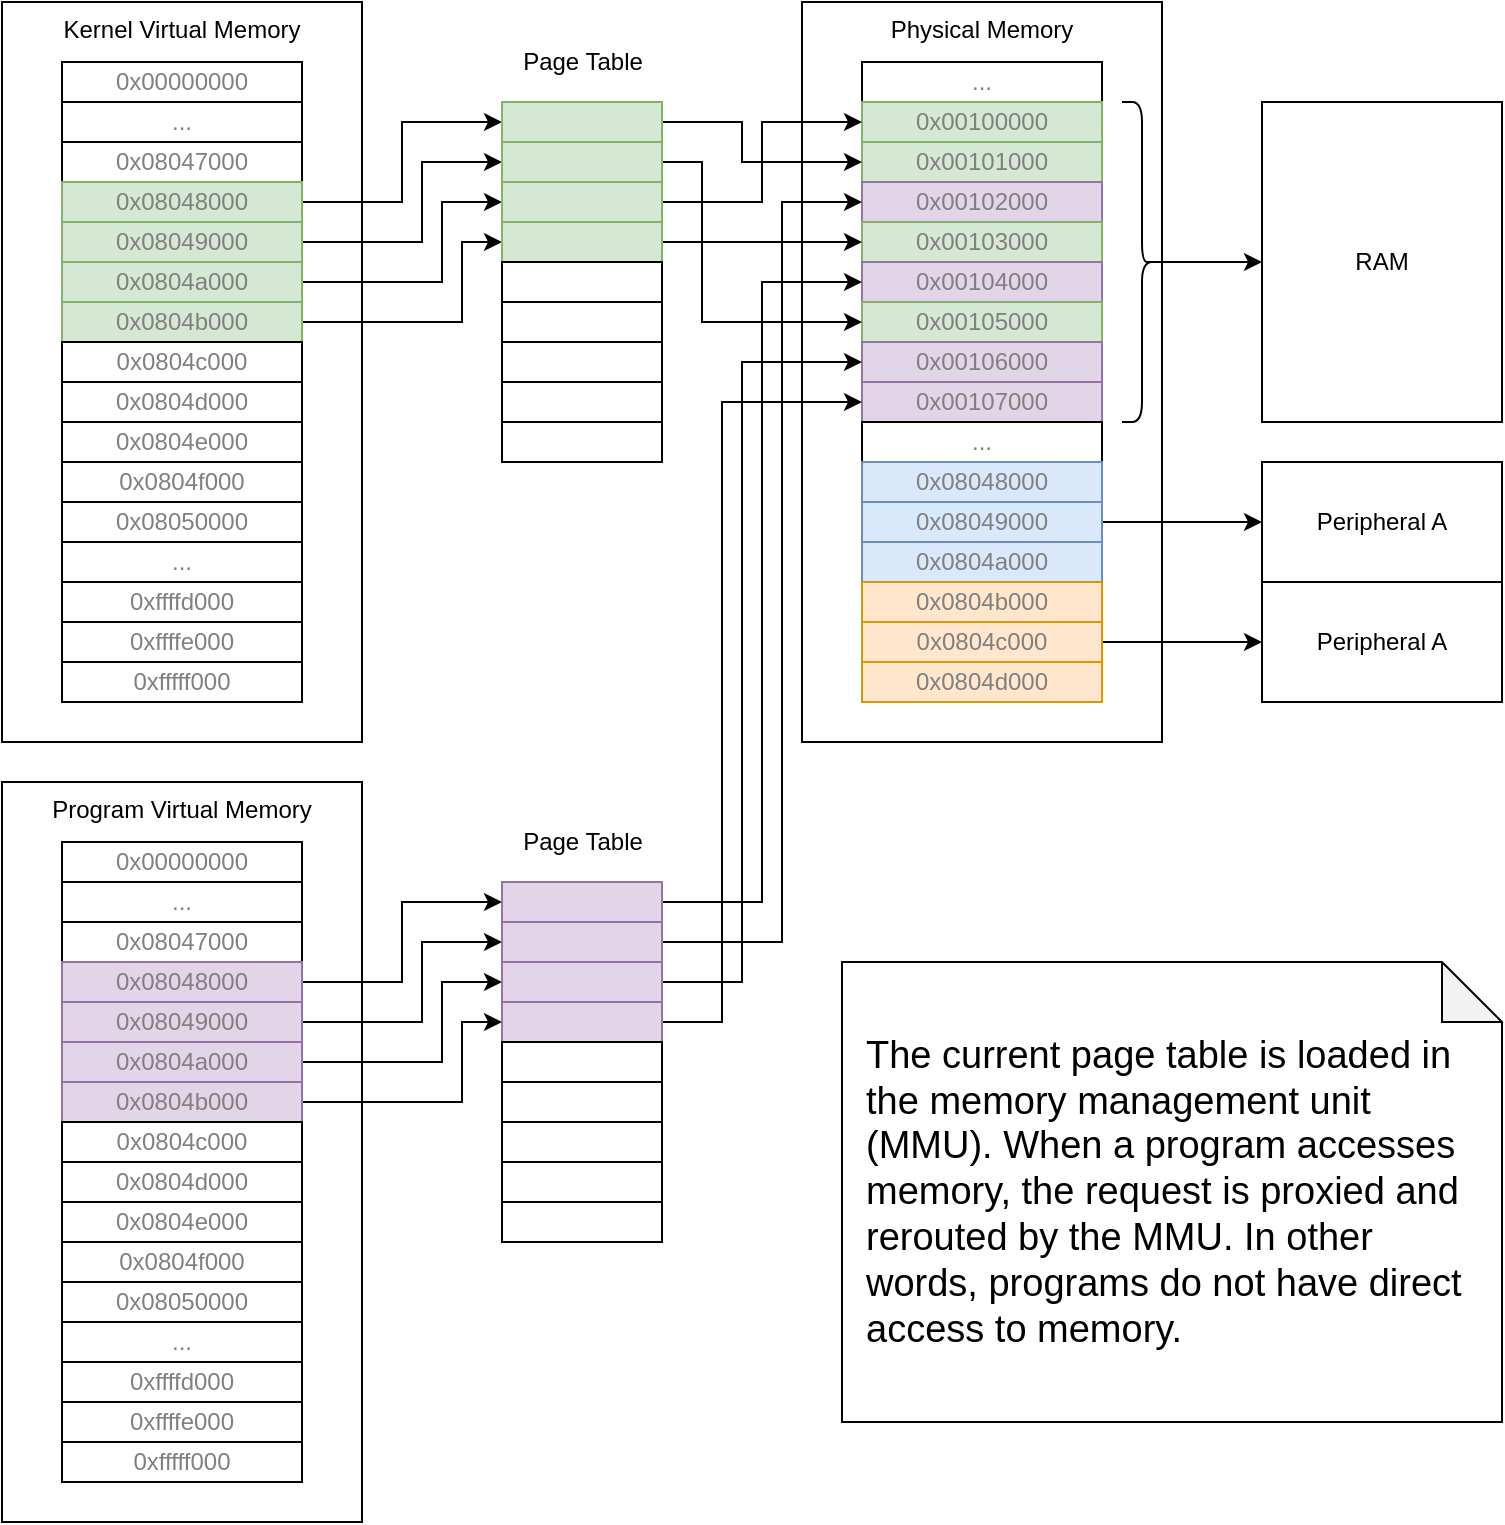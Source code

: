 <mxfile version="14.5.1" type="device"><diagram id="558RtdgoMr4aKJD9-32p" name="Page-1"><mxGraphModel dx="1086" dy="960" grid="1" gridSize="10" guides="1" tooltips="1" connect="1" arrows="1" fold="1" page="1" pageScale="1" pageWidth="850" pageHeight="1100" math="0" shadow="0"><root><mxCell id="0"/><mxCell id="1" parent="0"/><mxCell id="YCdUTEBRLjC4YjcyD9-x-17" value="Kernel Virtual Memory" style="rounded=0;whiteSpace=wrap;html=1;verticalAlign=top;" vertex="1" parent="1"><mxGeometry x="40" y="40" width="180" height="370" as="geometry"/></mxCell><mxCell id="YCdUTEBRLjC4YjcyD9-x-1" value="0x00000000" style="rounded=0;whiteSpace=wrap;html=1;fontColor=#808080;" vertex="1" parent="1"><mxGeometry x="70" y="70" width="120" height="20" as="geometry"/></mxCell><mxCell id="YCdUTEBRLjC4YjcyD9-x-2" value="..." style="rounded=0;whiteSpace=wrap;html=1;fontColor=#808080;" vertex="1" parent="1"><mxGeometry x="70" y="90" width="120" height="20" as="geometry"/></mxCell><mxCell id="YCdUTEBRLjC4YjcyD9-x-3" value="0x08047000" style="rounded=0;whiteSpace=wrap;html=1;fontColor=#808080;" vertex="1" parent="1"><mxGeometry x="70" y="110" width="120" height="20" as="geometry"/></mxCell><mxCell id="YCdUTEBRLjC4YjcyD9-x-98" style="edgeStyle=orthogonalEdgeStyle;rounded=0;orthogonalLoop=1;jettySize=auto;html=1;exitX=1;exitY=0.5;exitDx=0;exitDy=0;entryX=0;entryY=0.5;entryDx=0;entryDy=0;" edge="1" parent="1" source="YCdUTEBRLjC4YjcyD9-x-4" target="YCdUTEBRLjC4YjcyD9-x-35"><mxGeometry relative="1" as="geometry"><Array as="points"><mxPoint x="240" y="140"/><mxPoint x="240" y="100"/></Array></mxGeometry></mxCell><mxCell id="YCdUTEBRLjC4YjcyD9-x-4" value="0x08048000" style="rounded=0;whiteSpace=wrap;html=1;fillColor=#d5e8d4;strokeColor=#82b366;fontColor=#808080;" vertex="1" parent="1"><mxGeometry x="70" y="130" width="120" height="20" as="geometry"/></mxCell><mxCell id="YCdUTEBRLjC4YjcyD9-x-99" style="edgeStyle=orthogonalEdgeStyle;rounded=0;orthogonalLoop=1;jettySize=auto;html=1;exitX=1;exitY=0.5;exitDx=0;exitDy=0;entryX=0;entryY=0.5;entryDx=0;entryDy=0;" edge="1" parent="1" source="YCdUTEBRLjC4YjcyD9-x-5" target="YCdUTEBRLjC4YjcyD9-x-36"><mxGeometry relative="1" as="geometry"><Array as="points"><mxPoint x="250" y="160"/><mxPoint x="250" y="120"/></Array></mxGeometry></mxCell><mxCell id="YCdUTEBRLjC4YjcyD9-x-5" value="0x08049000" style="rounded=0;whiteSpace=wrap;html=1;fillColor=#d5e8d4;strokeColor=#82b366;fontColor=#808080;" vertex="1" parent="1"><mxGeometry x="70" y="150" width="120" height="20" as="geometry"/></mxCell><mxCell id="YCdUTEBRLjC4YjcyD9-x-100" style="edgeStyle=orthogonalEdgeStyle;rounded=0;orthogonalLoop=1;jettySize=auto;html=1;exitX=1;exitY=0.5;exitDx=0;exitDy=0;entryX=0;entryY=0.5;entryDx=0;entryDy=0;" edge="1" parent="1" source="YCdUTEBRLjC4YjcyD9-x-6" target="YCdUTEBRLjC4YjcyD9-x-37"><mxGeometry relative="1" as="geometry"><Array as="points"><mxPoint x="260" y="180"/><mxPoint x="260" y="140"/></Array></mxGeometry></mxCell><mxCell id="YCdUTEBRLjC4YjcyD9-x-6" value="0x0804a000" style="rounded=0;whiteSpace=wrap;html=1;fillColor=#d5e8d4;strokeColor=#82b366;fontColor=#808080;" vertex="1" parent="1"><mxGeometry x="70" y="170" width="120" height="20" as="geometry"/></mxCell><mxCell id="YCdUTEBRLjC4YjcyD9-x-101" style="edgeStyle=orthogonalEdgeStyle;rounded=0;orthogonalLoop=1;jettySize=auto;html=1;exitX=1;exitY=0.5;exitDx=0;exitDy=0;entryX=0;entryY=0.5;entryDx=0;entryDy=0;" edge="1" parent="1" source="YCdUTEBRLjC4YjcyD9-x-7" target="YCdUTEBRLjC4YjcyD9-x-38"><mxGeometry relative="1" as="geometry"><Array as="points"><mxPoint x="270" y="200"/><mxPoint x="270" y="160"/></Array></mxGeometry></mxCell><mxCell id="YCdUTEBRLjC4YjcyD9-x-7" value="0x0804b000" style="rounded=0;whiteSpace=wrap;html=1;fillColor=#d5e8d4;strokeColor=#82b366;fontColor=#808080;" vertex="1" parent="1"><mxGeometry x="70" y="190" width="120" height="20" as="geometry"/></mxCell><mxCell id="YCdUTEBRLjC4YjcyD9-x-8" value="0x0804c000" style="rounded=0;whiteSpace=wrap;html=1;fontColor=#808080;" vertex="1" parent="1"><mxGeometry x="70" y="210" width="120" height="20" as="geometry"/></mxCell><mxCell id="YCdUTEBRLjC4YjcyD9-x-9" value="0x0804d000" style="rounded=0;whiteSpace=wrap;html=1;fontColor=#808080;" vertex="1" parent="1"><mxGeometry x="70" y="230" width="120" height="20" as="geometry"/></mxCell><mxCell id="YCdUTEBRLjC4YjcyD9-x-10" value="0x0804e000" style="rounded=0;whiteSpace=wrap;html=1;fontColor=#808080;" vertex="1" parent="1"><mxGeometry x="70" y="250" width="120" height="20" as="geometry"/></mxCell><mxCell id="YCdUTEBRLjC4YjcyD9-x-11" value="0x0804f000" style="rounded=0;whiteSpace=wrap;html=1;fontColor=#808080;" vertex="1" parent="1"><mxGeometry x="70" y="270" width="120" height="20" as="geometry"/></mxCell><mxCell id="YCdUTEBRLjC4YjcyD9-x-12" value="0x08050000" style="rounded=0;whiteSpace=wrap;html=1;fontColor=#808080;" vertex="1" parent="1"><mxGeometry x="70" y="290" width="120" height="20" as="geometry"/></mxCell><mxCell id="YCdUTEBRLjC4YjcyD9-x-13" value="..." style="rounded=0;whiteSpace=wrap;html=1;fontColor=#808080;" vertex="1" parent="1"><mxGeometry x="70" y="310" width="120" height="20" as="geometry"/></mxCell><mxCell id="YCdUTEBRLjC4YjcyD9-x-14" value="0xffffd000" style="rounded=0;whiteSpace=wrap;html=1;fontColor=#808080;" vertex="1" parent="1"><mxGeometry x="70" y="330" width="120" height="20" as="geometry"/></mxCell><mxCell id="YCdUTEBRLjC4YjcyD9-x-15" value="0xffffe000" style="rounded=0;whiteSpace=wrap;html=1;fontColor=#808080;" vertex="1" parent="1"><mxGeometry x="70" y="350" width="120" height="20" as="geometry"/></mxCell><mxCell id="YCdUTEBRLjC4YjcyD9-x-16" value="0xfffff000" style="rounded=0;whiteSpace=wrap;html=1;fontColor=#808080;" vertex="1" parent="1"><mxGeometry x="70" y="370" width="120" height="20" as="geometry"/></mxCell><mxCell id="YCdUTEBRLjC4YjcyD9-x-18" value="Physical Memory" style="rounded=0;whiteSpace=wrap;html=1;verticalAlign=top;" vertex="1" parent="1"><mxGeometry x="440" y="40" width="180" height="370" as="geometry"/></mxCell><mxCell id="YCdUTEBRLjC4YjcyD9-x-19" value="..." style="rounded=0;whiteSpace=wrap;html=1;fontColor=#808080;" vertex="1" parent="1"><mxGeometry x="470" y="70" width="120" height="20" as="geometry"/></mxCell><mxCell id="YCdUTEBRLjC4YjcyD9-x-20" value="0x00100000" style="rounded=0;whiteSpace=wrap;html=1;fillColor=#d5e8d4;strokeColor=#82b366;fontColor=#808080;" vertex="1" parent="1"><mxGeometry x="470" y="90" width="120" height="20" as="geometry"/></mxCell><mxCell id="YCdUTEBRLjC4YjcyD9-x-21" value="0x00101000" style="rounded=0;whiteSpace=wrap;html=1;fillColor=#d5e8d4;strokeColor=#82b366;fontColor=#808080;" vertex="1" parent="1"><mxGeometry x="470" y="110" width="120" height="20" as="geometry"/></mxCell><mxCell id="YCdUTEBRLjC4YjcyD9-x-22" value="0x00102000" style="rounded=0;whiteSpace=wrap;html=1;fillColor=#e1d5e7;strokeColor=#9673a6;fontColor=#808080;" vertex="1" parent="1"><mxGeometry x="470" y="130" width="120" height="20" as="geometry"/></mxCell><mxCell id="YCdUTEBRLjC4YjcyD9-x-23" value="0x00103000" style="rounded=0;whiteSpace=wrap;html=1;fillColor=#d5e8d4;strokeColor=#82b366;fontColor=#808080;" vertex="1" parent="1"><mxGeometry x="470" y="150" width="120" height="20" as="geometry"/></mxCell><mxCell id="YCdUTEBRLjC4YjcyD9-x-24" value="0x00104000" style="rounded=0;whiteSpace=wrap;html=1;fillColor=#e1d5e7;strokeColor=#9673a6;fontColor=#808080;" vertex="1" parent="1"><mxGeometry x="470" y="170" width="120" height="20" as="geometry"/></mxCell><mxCell id="YCdUTEBRLjC4YjcyD9-x-25" value="0x00105000" style="rounded=0;whiteSpace=wrap;html=1;fillColor=#d5e8d4;strokeColor=#82b366;fontColor=#808080;" vertex="1" parent="1"><mxGeometry x="470" y="190" width="120" height="20" as="geometry"/></mxCell><mxCell id="YCdUTEBRLjC4YjcyD9-x-26" value="0x00106000" style="rounded=0;whiteSpace=wrap;html=1;fillColor=#e1d5e7;strokeColor=#9673a6;fontColor=#808080;" vertex="1" parent="1"><mxGeometry x="470" y="210" width="120" height="20" as="geometry"/></mxCell><mxCell id="YCdUTEBRLjC4YjcyD9-x-27" value="0x00107000" style="rounded=0;whiteSpace=wrap;html=1;fillColor=#e1d5e7;strokeColor=#9673a6;fontColor=#808080;" vertex="1" parent="1"><mxGeometry x="470" y="230" width="120" height="20" as="geometry"/></mxCell><mxCell id="YCdUTEBRLjC4YjcyD9-x-28" value="..." style="rounded=0;whiteSpace=wrap;html=1;fontColor=#808080;" vertex="1" parent="1"><mxGeometry x="470" y="250" width="120" height="20" as="geometry"/></mxCell><mxCell id="YCdUTEBRLjC4YjcyD9-x-29" value="0x08048000" style="rounded=0;whiteSpace=wrap;html=1;fillColor=#dae8fc;strokeColor=#6c8ebf;fontColor=#808080;" vertex="1" parent="1"><mxGeometry x="470" y="270" width="120" height="20" as="geometry"/></mxCell><mxCell id="YCdUTEBRLjC4YjcyD9-x-97" style="edgeStyle=orthogonalEdgeStyle;rounded=0;orthogonalLoop=1;jettySize=auto;html=1;exitX=1;exitY=0.5;exitDx=0;exitDy=0;entryX=0;entryY=0.5;entryDx=0;entryDy=0;" edge="1" parent="1" source="YCdUTEBRLjC4YjcyD9-x-30" target="YCdUTEBRLjC4YjcyD9-x-68"><mxGeometry relative="1" as="geometry"/></mxCell><mxCell id="YCdUTEBRLjC4YjcyD9-x-30" value="0x08049000" style="rounded=0;whiteSpace=wrap;html=1;fillColor=#dae8fc;strokeColor=#6c8ebf;fontColor=#808080;" vertex="1" parent="1"><mxGeometry x="470" y="290" width="120" height="20" as="geometry"/></mxCell><mxCell id="YCdUTEBRLjC4YjcyD9-x-31" value="0x0804a000" style="rounded=0;whiteSpace=wrap;html=1;fillColor=#dae8fc;strokeColor=#6c8ebf;fontColor=#808080;" vertex="1" parent="1"><mxGeometry x="470" y="310" width="120" height="20" as="geometry"/></mxCell><mxCell id="YCdUTEBRLjC4YjcyD9-x-32" value="0x0804b000" style="rounded=0;whiteSpace=wrap;html=1;fillColor=#ffe6cc;strokeColor=#d79b00;fontColor=#808080;" vertex="1" parent="1"><mxGeometry x="470" y="330" width="120" height="20" as="geometry"/></mxCell><mxCell id="YCdUTEBRLjC4YjcyD9-x-96" style="edgeStyle=orthogonalEdgeStyle;rounded=0;orthogonalLoop=1;jettySize=auto;html=1;exitX=1;exitY=0.5;exitDx=0;exitDy=0;entryX=0;entryY=0.5;entryDx=0;entryDy=0;" edge="1" parent="1" source="YCdUTEBRLjC4YjcyD9-x-33" target="YCdUTEBRLjC4YjcyD9-x-69"><mxGeometry relative="1" as="geometry"/></mxCell><mxCell id="YCdUTEBRLjC4YjcyD9-x-33" value="0x0804c000" style="rounded=0;whiteSpace=wrap;html=1;fillColor=#ffe6cc;strokeColor=#d79b00;fontColor=#808080;" vertex="1" parent="1"><mxGeometry x="470" y="350" width="120" height="20" as="geometry"/></mxCell><mxCell id="YCdUTEBRLjC4YjcyD9-x-34" value="0x0804d000" style="rounded=0;whiteSpace=wrap;html=1;fillColor=#ffe6cc;strokeColor=#d79b00;fontColor=#808080;" vertex="1" parent="1"><mxGeometry x="470" y="370" width="120" height="20" as="geometry"/></mxCell><mxCell id="YCdUTEBRLjC4YjcyD9-x-102" style="edgeStyle=orthogonalEdgeStyle;rounded=0;orthogonalLoop=1;jettySize=auto;html=1;exitX=1;exitY=0.5;exitDx=0;exitDy=0;entryX=0;entryY=0.5;entryDx=0;entryDy=0;" edge="1" parent="1" source="YCdUTEBRLjC4YjcyD9-x-35" target="YCdUTEBRLjC4YjcyD9-x-21"><mxGeometry relative="1" as="geometry"><Array as="points"><mxPoint x="410" y="100"/><mxPoint x="410" y="120"/></Array></mxGeometry></mxCell><mxCell id="YCdUTEBRLjC4YjcyD9-x-35" value="" style="rounded=0;whiteSpace=wrap;html=1;fillColor=#d5e8d4;strokeColor=#82b366;" vertex="1" parent="1"><mxGeometry x="290" y="90" width="80" height="20" as="geometry"/></mxCell><mxCell id="YCdUTEBRLjC4YjcyD9-x-103" style="edgeStyle=orthogonalEdgeStyle;rounded=0;orthogonalLoop=1;jettySize=auto;html=1;exitX=1;exitY=0.5;exitDx=0;exitDy=0;entryX=0;entryY=0.5;entryDx=0;entryDy=0;" edge="1" parent="1" source="YCdUTEBRLjC4YjcyD9-x-36" target="YCdUTEBRLjC4YjcyD9-x-25"><mxGeometry relative="1" as="geometry"><Array as="points"><mxPoint x="390" y="120"/><mxPoint x="390" y="200"/></Array></mxGeometry></mxCell><mxCell id="YCdUTEBRLjC4YjcyD9-x-36" value="" style="rounded=0;whiteSpace=wrap;html=1;fillColor=#d5e8d4;strokeColor=#82b366;" vertex="1" parent="1"><mxGeometry x="290" y="110" width="80" height="20" as="geometry"/></mxCell><mxCell id="YCdUTEBRLjC4YjcyD9-x-111" style="edgeStyle=orthogonalEdgeStyle;rounded=0;orthogonalLoop=1;jettySize=auto;html=1;exitX=1;exitY=0.5;exitDx=0;exitDy=0;entryX=0;entryY=0.5;entryDx=0;entryDy=0;" edge="1" parent="1" source="YCdUTEBRLjC4YjcyD9-x-37" target="YCdUTEBRLjC4YjcyD9-x-20"><mxGeometry relative="1" as="geometry"/></mxCell><mxCell id="YCdUTEBRLjC4YjcyD9-x-37" value="" style="rounded=0;whiteSpace=wrap;html=1;fillColor=#d5e8d4;strokeColor=#82b366;" vertex="1" parent="1"><mxGeometry x="290" y="130" width="80" height="20" as="geometry"/></mxCell><mxCell id="YCdUTEBRLjC4YjcyD9-x-110" style="edgeStyle=orthogonalEdgeStyle;rounded=0;orthogonalLoop=1;jettySize=auto;html=1;exitX=1;exitY=0.5;exitDx=0;exitDy=0;entryX=0;entryY=0.5;entryDx=0;entryDy=0;" edge="1" parent="1" source="YCdUTEBRLjC4YjcyD9-x-38" target="YCdUTEBRLjC4YjcyD9-x-23"><mxGeometry relative="1" as="geometry"/></mxCell><mxCell id="YCdUTEBRLjC4YjcyD9-x-38" value="" style="rounded=0;whiteSpace=wrap;html=1;fillColor=#d5e8d4;strokeColor=#82b366;" vertex="1" parent="1"><mxGeometry x="290" y="150" width="80" height="20" as="geometry"/></mxCell><mxCell id="YCdUTEBRLjC4YjcyD9-x-39" value="" style="rounded=0;whiteSpace=wrap;html=1;" vertex="1" parent="1"><mxGeometry x="290" y="170" width="80" height="20" as="geometry"/></mxCell><mxCell id="YCdUTEBRLjC4YjcyD9-x-40" value="" style="rounded=0;whiteSpace=wrap;html=1;" vertex="1" parent="1"><mxGeometry x="290" y="190" width="80" height="20" as="geometry"/></mxCell><mxCell id="YCdUTEBRLjC4YjcyD9-x-41" value="" style="rounded=0;whiteSpace=wrap;html=1;" vertex="1" parent="1"><mxGeometry x="290" y="210" width="80" height="20" as="geometry"/></mxCell><mxCell id="YCdUTEBRLjC4YjcyD9-x-42" value="" style="rounded=0;whiteSpace=wrap;html=1;" vertex="1" parent="1"><mxGeometry x="290" y="230" width="80" height="20" as="geometry"/></mxCell><mxCell id="YCdUTEBRLjC4YjcyD9-x-43" value="" style="rounded=0;whiteSpace=wrap;html=1;" vertex="1" parent="1"><mxGeometry x="290" y="250" width="80" height="20" as="geometry"/></mxCell><mxCell id="YCdUTEBRLjC4YjcyD9-x-68" value="Peripheral A" style="rounded=0;whiteSpace=wrap;html=1;" vertex="1" parent="1"><mxGeometry x="670" y="270" width="120" height="60" as="geometry"/></mxCell><mxCell id="YCdUTEBRLjC4YjcyD9-x-69" value="Peripheral A" style="rounded=0;whiteSpace=wrap;html=1;" vertex="1" parent="1"><mxGeometry x="670" y="330" width="120" height="60" as="geometry"/></mxCell><mxCell id="YCdUTEBRLjC4YjcyD9-x-70" value="Program Virtual Memory" style="rounded=0;whiteSpace=wrap;html=1;verticalAlign=top;" vertex="1" parent="1"><mxGeometry x="40" y="430" width="180" height="370" as="geometry"/></mxCell><mxCell id="YCdUTEBRLjC4YjcyD9-x-71" value="&lt;span&gt;0x00000000&lt;/span&gt;" style="rounded=0;whiteSpace=wrap;html=1;fontColor=#808080;" vertex="1" parent="1"><mxGeometry x="70" y="460" width="120" height="20" as="geometry"/></mxCell><mxCell id="YCdUTEBRLjC4YjcyD9-x-72" value="&lt;span&gt;...&lt;/span&gt;" style="rounded=0;whiteSpace=wrap;html=1;fontColor=#808080;" vertex="1" parent="1"><mxGeometry x="70" y="480" width="120" height="20" as="geometry"/></mxCell><mxCell id="YCdUTEBRLjC4YjcyD9-x-73" value="&lt;span&gt;0x08047000&lt;/span&gt;" style="rounded=0;whiteSpace=wrap;html=1;fontColor=#808080;" vertex="1" parent="1"><mxGeometry x="70" y="500" width="120" height="20" as="geometry"/></mxCell><mxCell id="YCdUTEBRLjC4YjcyD9-x-112" style="edgeStyle=orthogonalEdgeStyle;rounded=0;orthogonalLoop=1;jettySize=auto;html=1;exitX=1;exitY=0.5;exitDx=0;exitDy=0;entryX=0;entryY=0.5;entryDx=0;entryDy=0;" edge="1" parent="1" source="YCdUTEBRLjC4YjcyD9-x-74" target="YCdUTEBRLjC4YjcyD9-x-87"><mxGeometry relative="1" as="geometry"/></mxCell><mxCell id="YCdUTEBRLjC4YjcyD9-x-74" value="&lt;span&gt;0x08048000&lt;/span&gt;" style="rounded=0;whiteSpace=wrap;html=1;fillColor=#e1d5e7;strokeColor=#9673a6;fontColor=#808080;" vertex="1" parent="1"><mxGeometry x="70" y="520" width="120" height="20" as="geometry"/></mxCell><mxCell id="YCdUTEBRLjC4YjcyD9-x-113" style="edgeStyle=orthogonalEdgeStyle;rounded=0;orthogonalLoop=1;jettySize=auto;html=1;exitX=1;exitY=0.5;exitDx=0;exitDy=0;entryX=0;entryY=0.5;entryDx=0;entryDy=0;" edge="1" parent="1" source="YCdUTEBRLjC4YjcyD9-x-75" target="YCdUTEBRLjC4YjcyD9-x-88"><mxGeometry relative="1" as="geometry"><Array as="points"><mxPoint x="250" y="550"/><mxPoint x="250" y="510"/></Array></mxGeometry></mxCell><mxCell id="YCdUTEBRLjC4YjcyD9-x-75" value="&lt;span&gt;0x08049000&lt;/span&gt;" style="rounded=0;whiteSpace=wrap;html=1;fillColor=#e1d5e7;strokeColor=#9673a6;fontColor=#808080;" vertex="1" parent="1"><mxGeometry x="70" y="540" width="120" height="20" as="geometry"/></mxCell><mxCell id="YCdUTEBRLjC4YjcyD9-x-114" style="edgeStyle=orthogonalEdgeStyle;rounded=0;orthogonalLoop=1;jettySize=auto;html=1;exitX=1;exitY=0.5;exitDx=0;exitDy=0;entryX=0;entryY=0.5;entryDx=0;entryDy=0;" edge="1" parent="1" source="YCdUTEBRLjC4YjcyD9-x-76" target="YCdUTEBRLjC4YjcyD9-x-89"><mxGeometry relative="1" as="geometry"><Array as="points"><mxPoint x="260" y="570"/><mxPoint x="260" y="530"/></Array></mxGeometry></mxCell><mxCell id="YCdUTEBRLjC4YjcyD9-x-76" value="&lt;span&gt;0x0804a000&lt;/span&gt;" style="rounded=0;whiteSpace=wrap;html=1;fillColor=#e1d5e7;strokeColor=#9673a6;fontColor=#808080;" vertex="1" parent="1"><mxGeometry x="70" y="560" width="120" height="20" as="geometry"/></mxCell><mxCell id="YCdUTEBRLjC4YjcyD9-x-115" style="edgeStyle=orthogonalEdgeStyle;rounded=0;orthogonalLoop=1;jettySize=auto;html=1;exitX=1;exitY=0.5;exitDx=0;exitDy=0;entryX=0;entryY=0.5;entryDx=0;entryDy=0;" edge="1" parent="1" source="YCdUTEBRLjC4YjcyD9-x-77" target="YCdUTEBRLjC4YjcyD9-x-90"><mxGeometry relative="1" as="geometry"><Array as="points"><mxPoint x="270" y="590"/><mxPoint x="270" y="550"/></Array></mxGeometry></mxCell><mxCell id="YCdUTEBRLjC4YjcyD9-x-77" value="&lt;span&gt;0x0804b000&lt;/span&gt;" style="rounded=0;whiteSpace=wrap;html=1;fillColor=#e1d5e7;strokeColor=#9673a6;fontColor=#808080;" vertex="1" parent="1"><mxGeometry x="70" y="580" width="120" height="20" as="geometry"/></mxCell><mxCell id="YCdUTEBRLjC4YjcyD9-x-78" value="&lt;span&gt;0x0804c000&lt;/span&gt;" style="rounded=0;whiteSpace=wrap;html=1;fontColor=#808080;" vertex="1" parent="1"><mxGeometry x="70" y="600" width="120" height="20" as="geometry"/></mxCell><mxCell id="YCdUTEBRLjC4YjcyD9-x-79" value="&lt;span&gt;0x0804d000&lt;/span&gt;" style="rounded=0;whiteSpace=wrap;html=1;fontColor=#808080;" vertex="1" parent="1"><mxGeometry x="70" y="620" width="120" height="20" as="geometry"/></mxCell><mxCell id="YCdUTEBRLjC4YjcyD9-x-80" value="&lt;span&gt;0x0804e000&lt;/span&gt;" style="rounded=0;whiteSpace=wrap;html=1;fontColor=#808080;" vertex="1" parent="1"><mxGeometry x="70" y="640" width="120" height="20" as="geometry"/></mxCell><mxCell id="YCdUTEBRLjC4YjcyD9-x-81" value="&lt;span&gt;0x0804f000&lt;/span&gt;" style="rounded=0;whiteSpace=wrap;html=1;fontColor=#808080;" vertex="1" parent="1"><mxGeometry x="70" y="660" width="120" height="20" as="geometry"/></mxCell><mxCell id="YCdUTEBRLjC4YjcyD9-x-82" value="&lt;span&gt;0x08050000&lt;/span&gt;" style="rounded=0;whiteSpace=wrap;html=1;fontColor=#808080;" vertex="1" parent="1"><mxGeometry x="70" y="680" width="120" height="20" as="geometry"/></mxCell><mxCell id="YCdUTEBRLjC4YjcyD9-x-83" value="&lt;span&gt;...&lt;/span&gt;" style="rounded=0;whiteSpace=wrap;html=1;fontColor=#808080;" vertex="1" parent="1"><mxGeometry x="70" y="700" width="120" height="20" as="geometry"/></mxCell><mxCell id="YCdUTEBRLjC4YjcyD9-x-84" value="0xffffd000" style="rounded=0;whiteSpace=wrap;html=1;fontColor=#808080;" vertex="1" parent="1"><mxGeometry x="70" y="720" width="120" height="20" as="geometry"/></mxCell><mxCell id="YCdUTEBRLjC4YjcyD9-x-85" value="0xffffe000" style="rounded=0;whiteSpace=wrap;html=1;fontColor=#808080;" vertex="1" parent="1"><mxGeometry x="70" y="740" width="120" height="20" as="geometry"/></mxCell><mxCell id="YCdUTEBRLjC4YjcyD9-x-86" value="&lt;span&gt;0xfffff000&lt;/span&gt;" style="rounded=0;whiteSpace=wrap;html=1;fontColor=#808080;" vertex="1" parent="1"><mxGeometry x="70" y="760" width="120" height="20" as="geometry"/></mxCell><mxCell id="YCdUTEBRLjC4YjcyD9-x-106" style="edgeStyle=orthogonalEdgeStyle;rounded=0;orthogonalLoop=1;jettySize=auto;html=1;exitX=1;exitY=0.5;exitDx=0;exitDy=0;entryX=0;entryY=0.5;entryDx=0;entryDy=0;" edge="1" parent="1" source="YCdUTEBRLjC4YjcyD9-x-87" target="YCdUTEBRLjC4YjcyD9-x-24"><mxGeometry relative="1" as="geometry"/></mxCell><mxCell id="YCdUTEBRLjC4YjcyD9-x-87" value="" style="rounded=0;whiteSpace=wrap;html=1;fillColor=#e1d5e7;strokeColor=#9673a6;" vertex="1" parent="1"><mxGeometry x="290" y="480" width="80" height="20" as="geometry"/></mxCell><mxCell id="YCdUTEBRLjC4YjcyD9-x-107" style="edgeStyle=orthogonalEdgeStyle;rounded=0;orthogonalLoop=1;jettySize=auto;html=1;exitX=1;exitY=0.5;exitDx=0;exitDy=0;entryX=0;entryY=0.5;entryDx=0;entryDy=0;" edge="1" parent="1" source="YCdUTEBRLjC4YjcyD9-x-88" target="YCdUTEBRLjC4YjcyD9-x-22"><mxGeometry relative="1" as="geometry"><Array as="points"><mxPoint x="430" y="510"/><mxPoint x="430" y="140"/></Array></mxGeometry></mxCell><mxCell id="YCdUTEBRLjC4YjcyD9-x-88" value="" style="rounded=0;whiteSpace=wrap;html=1;fillColor=#e1d5e7;strokeColor=#9673a6;" vertex="1" parent="1"><mxGeometry x="290" y="500" width="80" height="20" as="geometry"/></mxCell><mxCell id="YCdUTEBRLjC4YjcyD9-x-109" style="edgeStyle=orthogonalEdgeStyle;rounded=0;orthogonalLoop=1;jettySize=auto;html=1;exitX=1;exitY=0.5;exitDx=0;exitDy=0;entryX=0;entryY=0.5;entryDx=0;entryDy=0;" edge="1" parent="1" source="YCdUTEBRLjC4YjcyD9-x-89" target="YCdUTEBRLjC4YjcyD9-x-26"><mxGeometry relative="1" as="geometry"><Array as="points"><mxPoint x="410" y="530"/><mxPoint x="410" y="220"/></Array></mxGeometry></mxCell><mxCell id="YCdUTEBRLjC4YjcyD9-x-89" value="" style="rounded=0;whiteSpace=wrap;html=1;fillColor=#e1d5e7;strokeColor=#9673a6;" vertex="1" parent="1"><mxGeometry x="290" y="520" width="80" height="20" as="geometry"/></mxCell><mxCell id="YCdUTEBRLjC4YjcyD9-x-108" style="edgeStyle=orthogonalEdgeStyle;rounded=0;orthogonalLoop=1;jettySize=auto;html=1;exitX=1;exitY=0.5;exitDx=0;exitDy=0;entryX=0;entryY=0.5;entryDx=0;entryDy=0;" edge="1" parent="1" source="YCdUTEBRLjC4YjcyD9-x-90" target="YCdUTEBRLjC4YjcyD9-x-27"><mxGeometry relative="1" as="geometry"><Array as="points"><mxPoint x="400" y="550"/><mxPoint x="400" y="240"/></Array></mxGeometry></mxCell><mxCell id="YCdUTEBRLjC4YjcyD9-x-90" value="" style="rounded=0;whiteSpace=wrap;html=1;fillColor=#e1d5e7;strokeColor=#9673a6;" vertex="1" parent="1"><mxGeometry x="290" y="540" width="80" height="20" as="geometry"/></mxCell><mxCell id="YCdUTEBRLjC4YjcyD9-x-91" value="" style="rounded=0;whiteSpace=wrap;html=1;" vertex="1" parent="1"><mxGeometry x="290" y="560" width="80" height="20" as="geometry"/></mxCell><mxCell id="YCdUTEBRLjC4YjcyD9-x-92" value="" style="rounded=0;whiteSpace=wrap;html=1;" vertex="1" parent="1"><mxGeometry x="290" y="580" width="80" height="20" as="geometry"/></mxCell><mxCell id="YCdUTEBRLjC4YjcyD9-x-93" value="" style="rounded=0;whiteSpace=wrap;html=1;" vertex="1" parent="1"><mxGeometry x="290" y="600" width="80" height="20" as="geometry"/></mxCell><mxCell id="YCdUTEBRLjC4YjcyD9-x-94" value="" style="rounded=0;whiteSpace=wrap;html=1;" vertex="1" parent="1"><mxGeometry x="290" y="620" width="80" height="20" as="geometry"/></mxCell><mxCell id="YCdUTEBRLjC4YjcyD9-x-95" value="" style="rounded=0;whiteSpace=wrap;html=1;" vertex="1" parent="1"><mxGeometry x="290" y="640" width="80" height="20" as="geometry"/></mxCell><mxCell id="YCdUTEBRLjC4YjcyD9-x-116" value="RAM" style="rounded=0;whiteSpace=wrap;html=1;" vertex="1" parent="1"><mxGeometry x="670" y="90" width="120" height="160" as="geometry"/></mxCell><mxCell id="YCdUTEBRLjC4YjcyD9-x-118" value="Page Table" style="text;html=1;align=center;verticalAlign=middle;resizable=0;points=[];autosize=1;" vertex="1" parent="1"><mxGeometry x="290" y="60" width="80" height="20" as="geometry"/></mxCell><mxCell id="YCdUTEBRLjC4YjcyD9-x-119" value="Page Table" style="text;html=1;align=center;verticalAlign=middle;resizable=0;points=[];autosize=1;" vertex="1" parent="1"><mxGeometry x="290" y="450" width="80" height="20" as="geometry"/></mxCell><mxCell id="YCdUTEBRLjC4YjcyD9-x-121" value="&lt;font style=&quot;font-size: 19px&quot;&gt;The current page table is loaded in the memory management unit (MMU). When a program accesses memory, the request is proxied and rerouted by the MMU. In other words, programs do not have direct access to memory.&lt;/font&gt;" style="shape=note;whiteSpace=wrap;html=1;backgroundOutline=1;darkOpacity=0.05;fontColor=#000000;align=left;spacingLeft=10;spacingRight=10;" vertex="1" parent="1"><mxGeometry x="460" y="520" width="330" height="230" as="geometry"/></mxCell><mxCell id="YCdUTEBRLjC4YjcyD9-x-124" style="edgeStyle=orthogonalEdgeStyle;rounded=0;orthogonalLoop=1;jettySize=auto;html=1;exitX=0.1;exitY=0.5;exitDx=0;exitDy=0;exitPerimeter=0;entryX=0;entryY=0.5;entryDx=0;entryDy=0;fontColor=#000000;" edge="1" parent="1" source="YCdUTEBRLjC4YjcyD9-x-123" target="YCdUTEBRLjC4YjcyD9-x-116"><mxGeometry relative="1" as="geometry"/></mxCell><mxCell id="YCdUTEBRLjC4YjcyD9-x-123" value="" style="shape=curlyBracket;whiteSpace=wrap;html=1;rounded=1;fontColor=#000000;rotation=-180;" vertex="1" parent="1"><mxGeometry x="600" y="90" width="20" height="160" as="geometry"/></mxCell></root></mxGraphModel></diagram></mxfile>